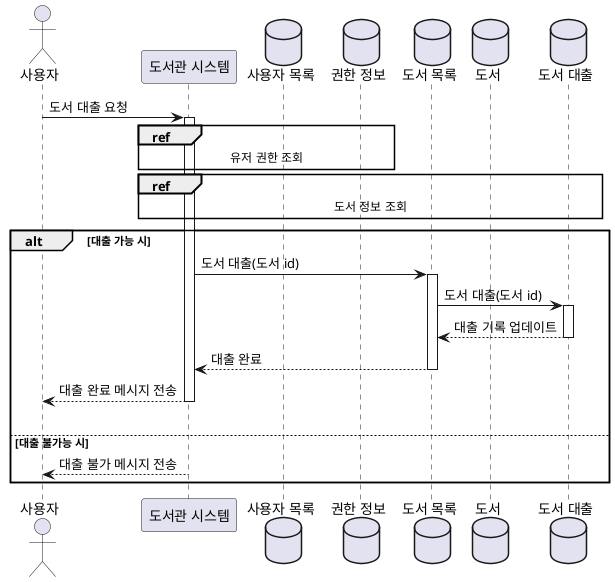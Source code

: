 @startuml
autoactivate on
actor 사용자
participant "도서관 시스템" as system
database "사용자 목록" as users
database "권한 정보" as permissions
database "도서 목록" as books
database "도서" as book
database "도서 대출" as records

사용자 -> system: 도서 대출 요청
ref over system, users, permissions : 유저 권한 조회
ref over system, users, records : 도서 정보 조회

alt 대출 가능 시
system -> books: 도서 대출(도서 id)
books -> records : 도서 대출(도서 id)
records --> books : 대출 기록 업데이트
books --> system: 대출 완료
system --> 사용자: 대출 완료 메시지 전송
|||
else 대출 불가능 시
system --> 사용자: 대출 불가 메시지 전송
end
@enduml
